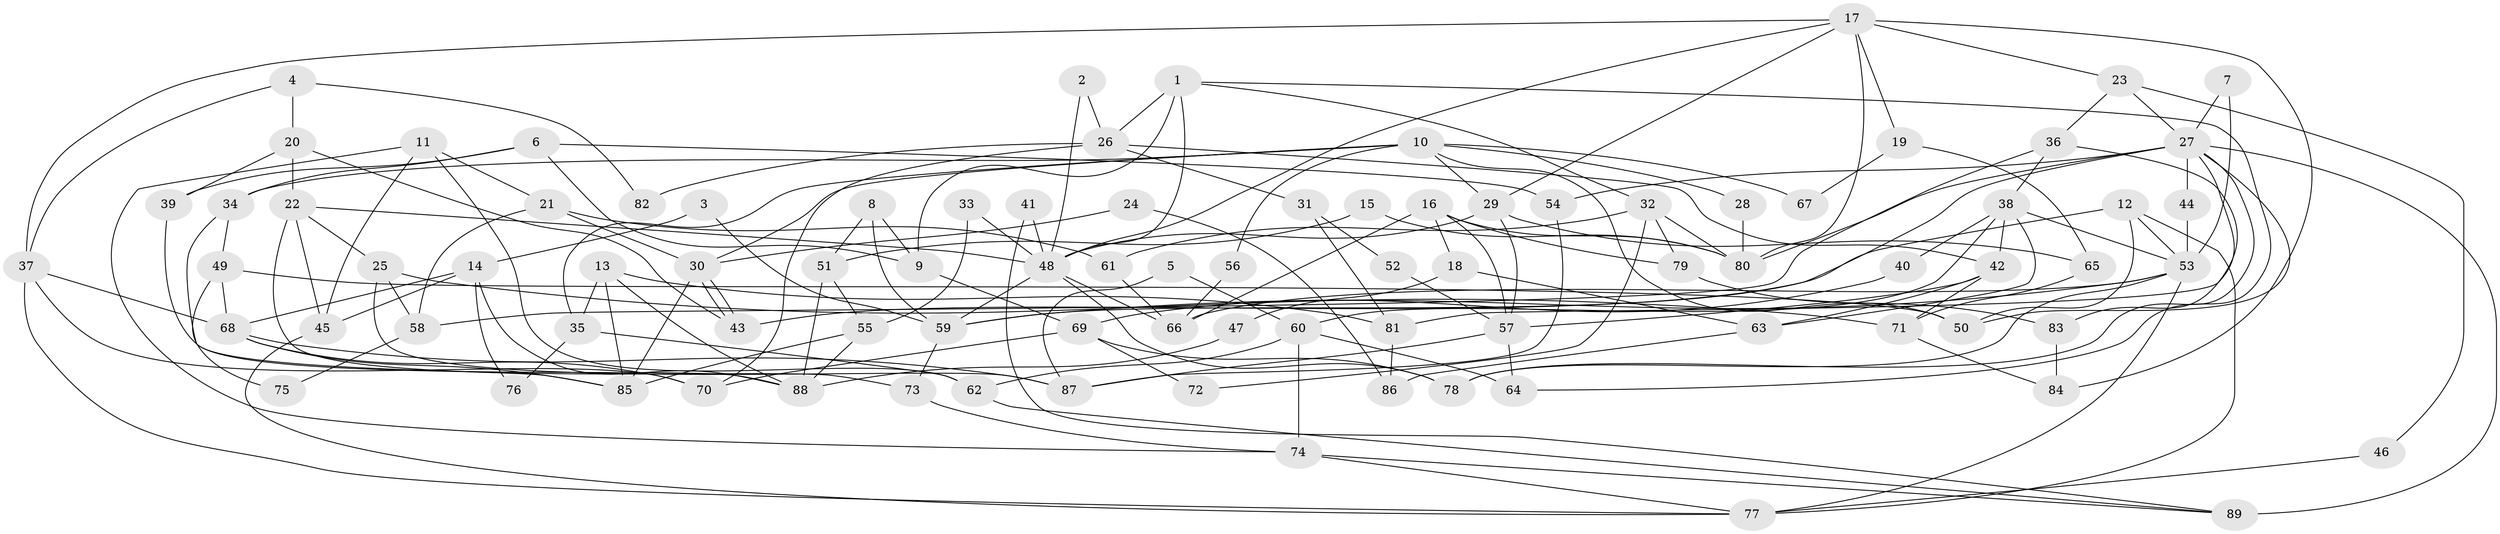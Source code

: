 // Generated by graph-tools (version 1.1) at 2025/50/03/09/25 03:50:05]
// undirected, 89 vertices, 178 edges
graph export_dot {
graph [start="1"]
  node [color=gray90,style=filled];
  1;
  2;
  3;
  4;
  5;
  6;
  7;
  8;
  9;
  10;
  11;
  12;
  13;
  14;
  15;
  16;
  17;
  18;
  19;
  20;
  21;
  22;
  23;
  24;
  25;
  26;
  27;
  28;
  29;
  30;
  31;
  32;
  33;
  34;
  35;
  36;
  37;
  38;
  39;
  40;
  41;
  42;
  43;
  44;
  45;
  46;
  47;
  48;
  49;
  50;
  51;
  52;
  53;
  54;
  55;
  56;
  57;
  58;
  59;
  60;
  61;
  62;
  63;
  64;
  65;
  66;
  67;
  68;
  69;
  70;
  71;
  72;
  73;
  74;
  75;
  76;
  77;
  78;
  79;
  80;
  81;
  82;
  83;
  84;
  85;
  86;
  87;
  88;
  89;
  1 -- 48;
  1 -- 26;
  1 -- 9;
  1 -- 32;
  1 -- 64;
  2 -- 48;
  2 -- 26;
  3 -- 59;
  3 -- 14;
  4 -- 37;
  4 -- 20;
  4 -- 82;
  5 -- 60;
  5 -- 87;
  6 -- 54;
  6 -- 34;
  6 -- 9;
  6 -- 39;
  7 -- 27;
  7 -- 53;
  8 -- 59;
  8 -- 9;
  8 -- 51;
  9 -- 69;
  10 -- 30;
  10 -- 50;
  10 -- 28;
  10 -- 29;
  10 -- 34;
  10 -- 35;
  10 -- 56;
  10 -- 67;
  11 -- 62;
  11 -- 74;
  11 -- 21;
  11 -- 45;
  12 -- 43;
  12 -- 53;
  12 -- 50;
  12 -- 77;
  13 -- 85;
  13 -- 35;
  13 -- 81;
  13 -- 88;
  14 -- 88;
  14 -- 45;
  14 -- 68;
  14 -- 76;
  15 -- 51;
  15 -- 80;
  16 -- 80;
  16 -- 66;
  16 -- 18;
  16 -- 57;
  16 -- 79;
  17 -- 29;
  17 -- 48;
  17 -- 19;
  17 -- 23;
  17 -- 37;
  17 -- 80;
  17 -- 84;
  18 -- 63;
  18 -- 47;
  19 -- 65;
  19 -- 67;
  20 -- 39;
  20 -- 22;
  20 -- 43;
  21 -- 61;
  21 -- 30;
  21 -- 58;
  22 -- 45;
  22 -- 25;
  22 -- 48;
  22 -- 73;
  23 -- 27;
  23 -- 36;
  23 -- 46;
  24 -- 86;
  24 -- 30;
  25 -- 87;
  25 -- 58;
  25 -- 71;
  26 -- 42;
  26 -- 70;
  26 -- 31;
  26 -- 82;
  27 -- 59;
  27 -- 78;
  27 -- 44;
  27 -- 50;
  27 -- 54;
  27 -- 80;
  27 -- 81;
  27 -- 89;
  28 -- 80;
  29 -- 48;
  29 -- 57;
  29 -- 65;
  30 -- 43;
  30 -- 43;
  30 -- 85;
  31 -- 81;
  31 -- 52;
  32 -- 80;
  32 -- 61;
  32 -- 72;
  32 -- 79;
  33 -- 55;
  33 -- 48;
  34 -- 85;
  34 -- 49;
  35 -- 62;
  35 -- 76;
  36 -- 83;
  36 -- 38;
  36 -- 58;
  37 -- 68;
  37 -- 70;
  37 -- 77;
  38 -- 60;
  38 -- 40;
  38 -- 42;
  38 -- 53;
  38 -- 63;
  39 -- 88;
  40 -- 69;
  41 -- 89;
  41 -- 48;
  42 -- 57;
  42 -- 63;
  42 -- 71;
  44 -- 53;
  45 -- 77;
  46 -- 77;
  47 -- 88;
  48 -- 78;
  48 -- 59;
  48 -- 66;
  49 -- 50;
  49 -- 68;
  49 -- 75;
  51 -- 55;
  51 -- 88;
  52 -- 57;
  53 -- 77;
  53 -- 59;
  53 -- 66;
  53 -- 78;
  54 -- 87;
  55 -- 88;
  55 -- 85;
  56 -- 66;
  57 -- 64;
  57 -- 87;
  58 -- 75;
  59 -- 73;
  60 -- 74;
  60 -- 64;
  60 -- 62;
  61 -- 66;
  62 -- 89;
  63 -- 86;
  65 -- 71;
  68 -- 70;
  68 -- 85;
  68 -- 87;
  69 -- 70;
  69 -- 72;
  69 -- 78;
  71 -- 84;
  73 -- 74;
  74 -- 77;
  74 -- 89;
  79 -- 83;
  81 -- 86;
  83 -- 84;
}
